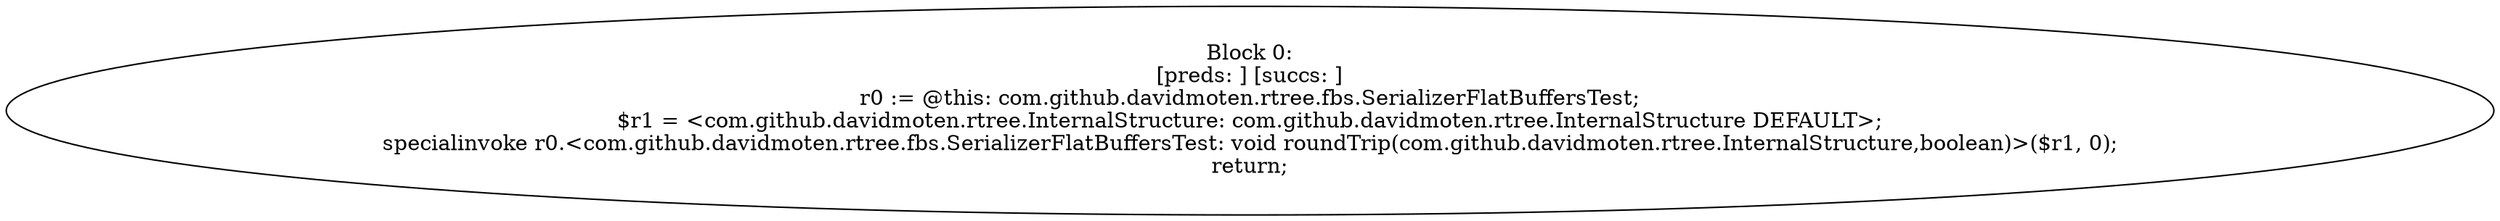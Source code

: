 digraph "unitGraph" {
    "Block 0:
[preds: ] [succs: ]
r0 := @this: com.github.davidmoten.rtree.fbs.SerializerFlatBuffersTest;
$r1 = <com.github.davidmoten.rtree.InternalStructure: com.github.davidmoten.rtree.InternalStructure DEFAULT>;
specialinvoke r0.<com.github.davidmoten.rtree.fbs.SerializerFlatBuffersTest: void roundTrip(com.github.davidmoten.rtree.InternalStructure,boolean)>($r1, 0);
return;
"
}
